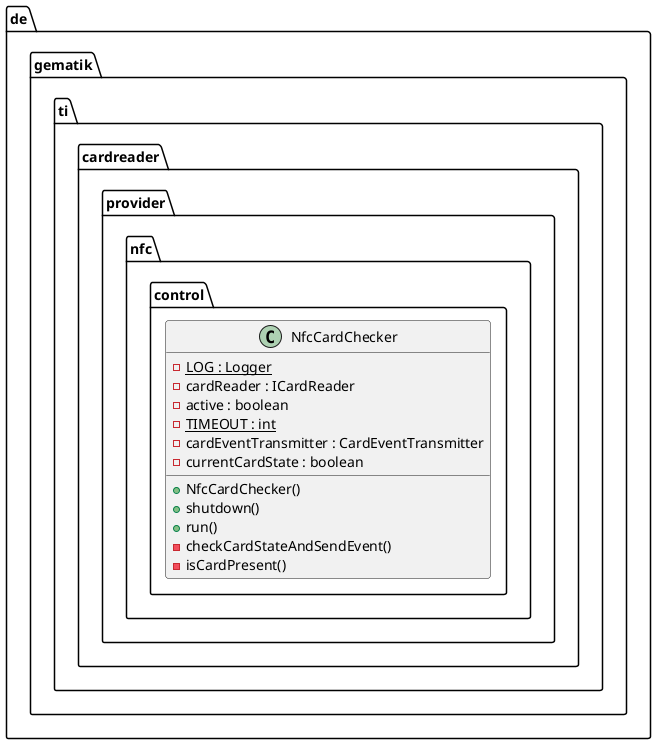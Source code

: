 @startuml

  package de.gematik.ti.cardreader.provider.nfc {
    package de.gematik.ti.cardreader.provider.nfc.control {
      class NfcCardChecker {
          {static} - LOG : Logger
          - cardReader : ICardReader
          - active : boolean
          {static} - TIMEOUT : int
          - cardEventTransmitter : CardEventTransmitter
          - currentCardState : boolean
          + NfcCardChecker()
          + shutdown()
          + run()
          - checkCardStateAndSendEvent()
          - isCardPresent()
      }
    }
  }

@enduml
